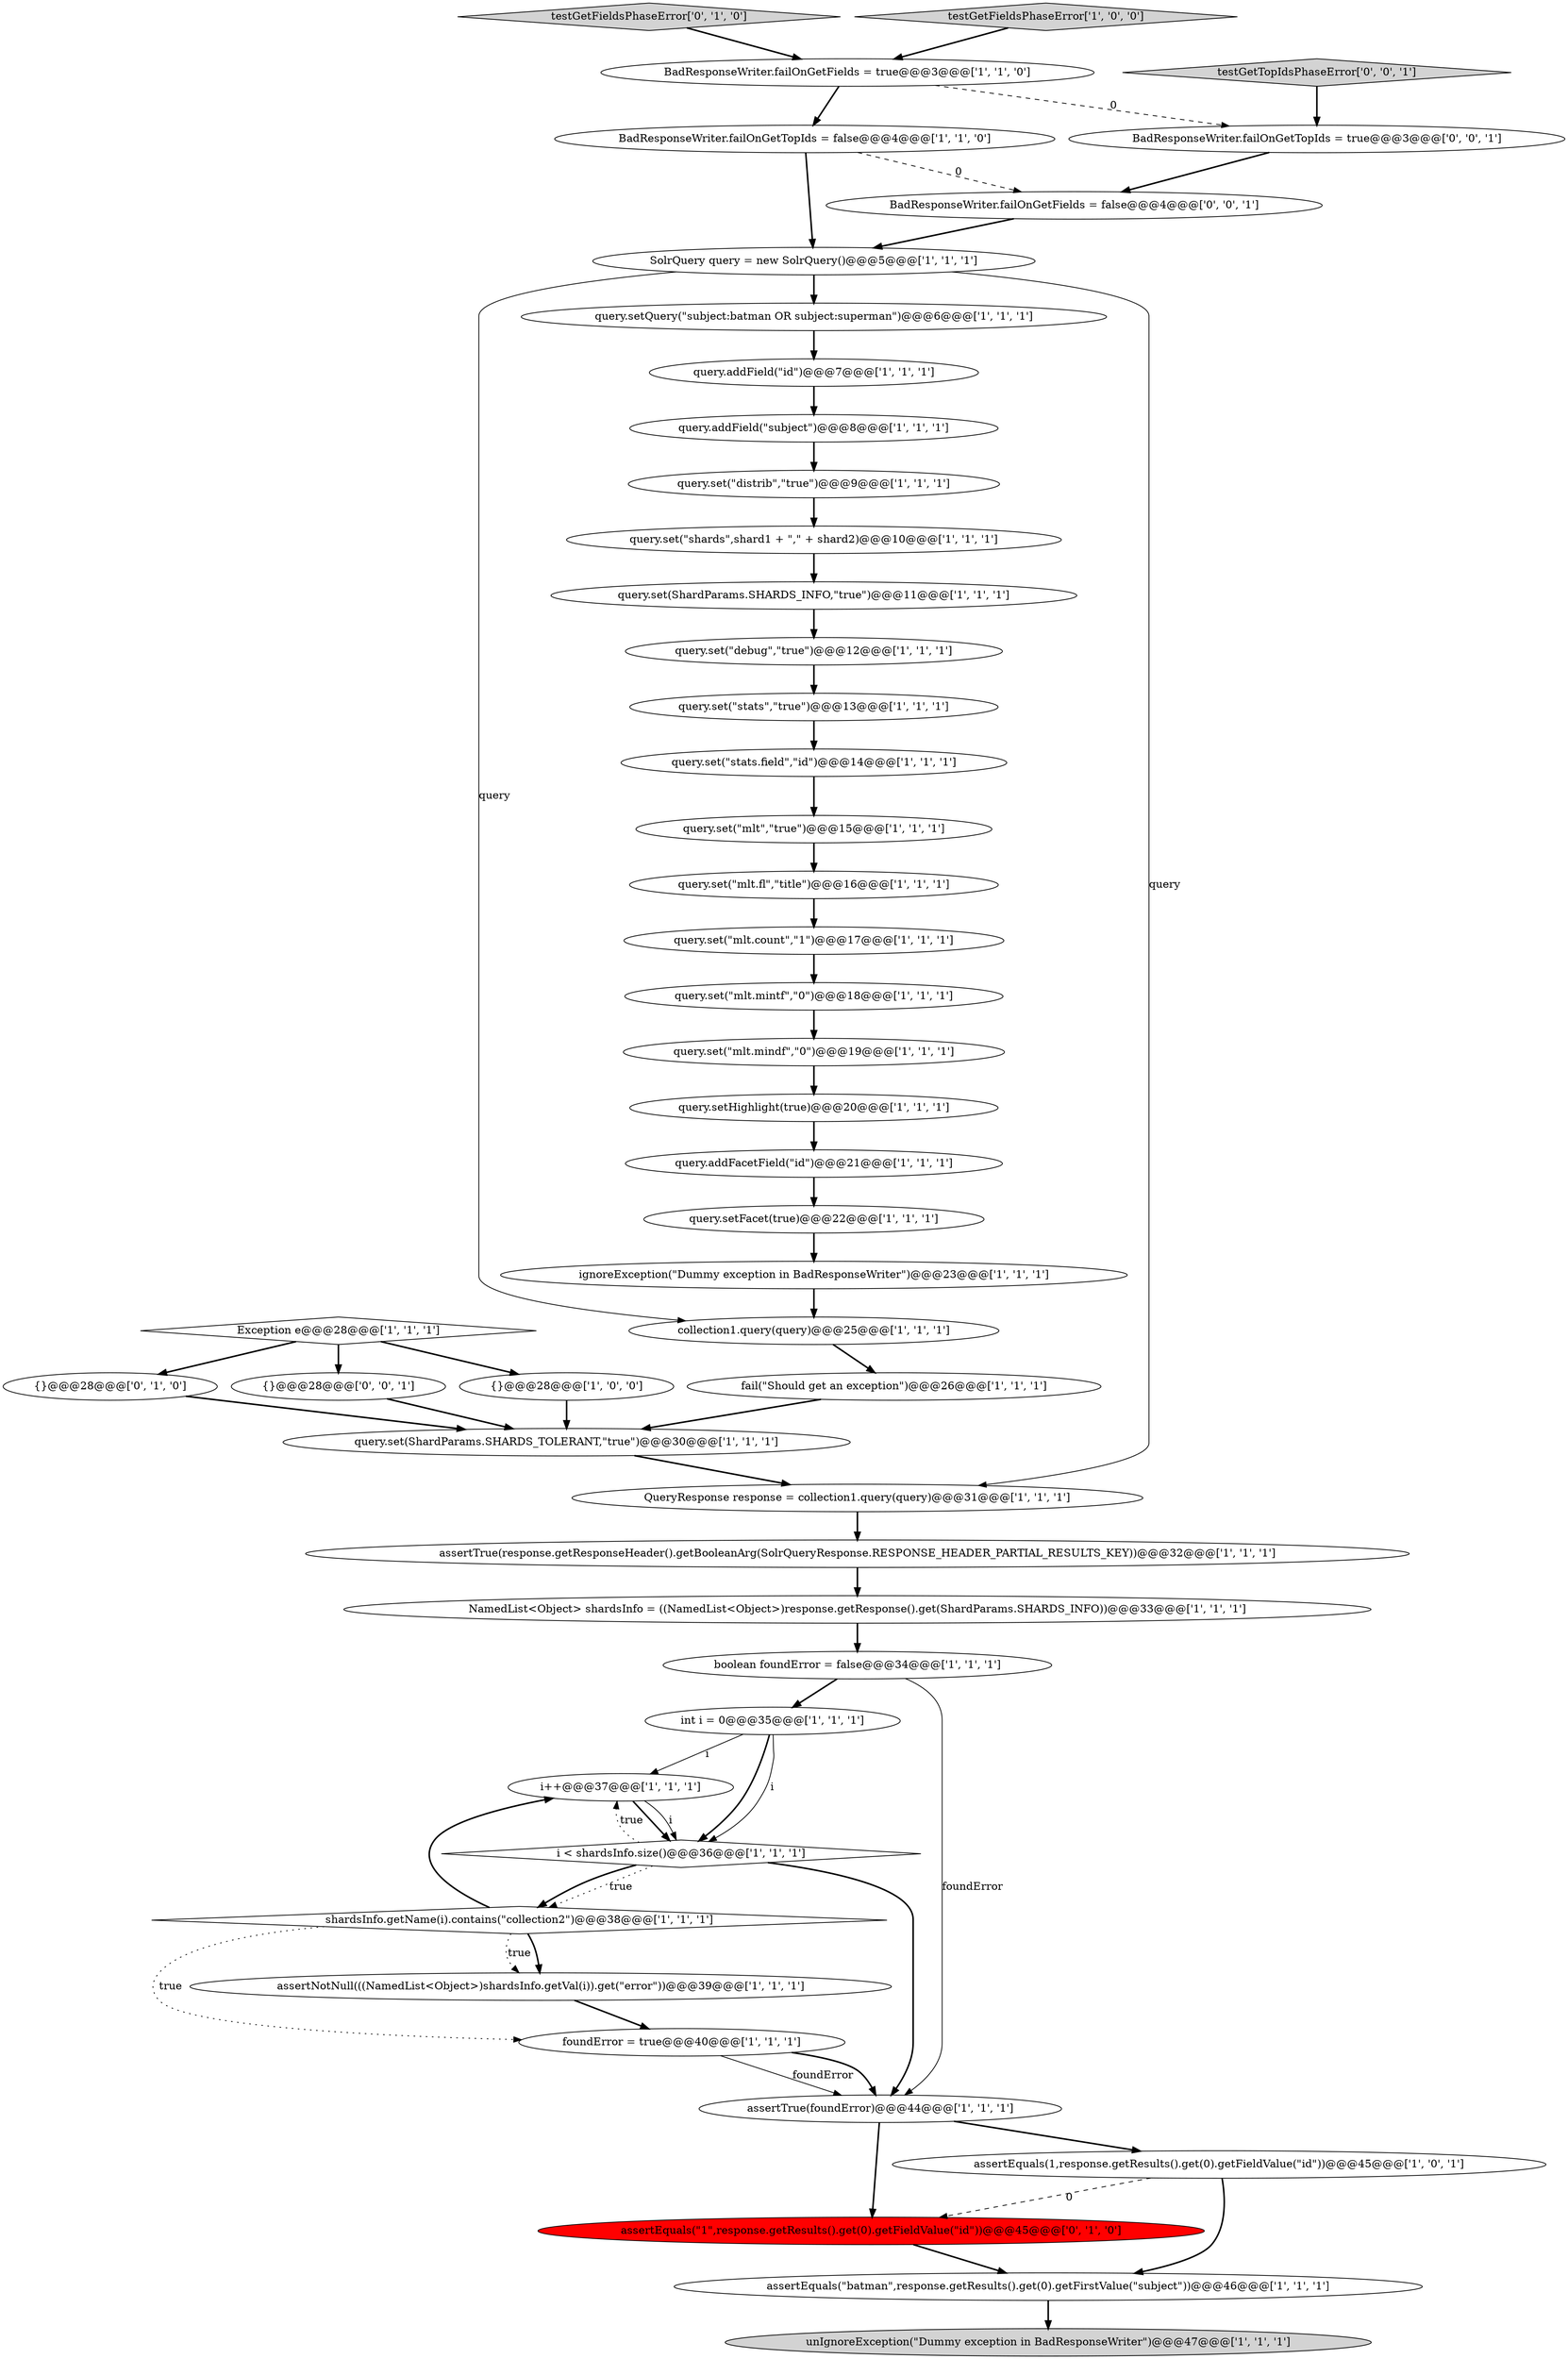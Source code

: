 digraph {
1 [style = filled, label = "ignoreException(\"Dummy exception in BadResponseWriter\")@@@23@@@['1', '1', '1']", fillcolor = white, shape = ellipse image = "AAA0AAABBB1BBB"];
14 [style = filled, label = "fail(\"Should get an exception\")@@@26@@@['1', '1', '1']", fillcolor = white, shape = ellipse image = "AAA0AAABBB1BBB"];
26 [style = filled, label = "query.set(\"stats.field\",\"id\")@@@14@@@['1', '1', '1']", fillcolor = white, shape = ellipse image = "AAA0AAABBB1BBB"];
42 [style = filled, label = "testGetFieldsPhaseError['0', '1', '0']", fillcolor = lightgray, shape = diamond image = "AAA0AAABBB2BBB"];
0 [style = filled, label = "query.set(\"debug\",\"true\")@@@12@@@['1', '1', '1']", fillcolor = white, shape = ellipse image = "AAA0AAABBB1BBB"];
16 [style = filled, label = "assertTrue(foundError)@@@44@@@['1', '1', '1']", fillcolor = white, shape = ellipse image = "AAA0AAABBB1BBB"];
33 [style = filled, label = "assertNotNull(((NamedList<Object>)shardsInfo.getVal(i)).get(\"error\"))@@@39@@@['1', '1', '1']", fillcolor = white, shape = ellipse image = "AAA0AAABBB1BBB"];
27 [style = filled, label = "query.setFacet(true)@@@22@@@['1', '1', '1']", fillcolor = white, shape = ellipse image = "AAA0AAABBB1BBB"];
43 [style = filled, label = "assertEquals(\"1\",response.getResults().get(0).getFieldValue(\"id\"))@@@45@@@['0', '1', '0']", fillcolor = red, shape = ellipse image = "AAA1AAABBB2BBB"];
29 [style = filled, label = "query.set(\"shards\",shard1 + \",\" + shard2)@@@10@@@['1', '1', '1']", fillcolor = white, shape = ellipse image = "AAA0AAABBB1BBB"];
8 [style = filled, label = "query.setHighlight(true)@@@20@@@['1', '1', '1']", fillcolor = white, shape = ellipse image = "AAA0AAABBB1BBB"];
34 [style = filled, label = "query.setQuery(\"subject:batman OR subject:superman\")@@@6@@@['1', '1', '1']", fillcolor = white, shape = ellipse image = "AAA0AAABBB1BBB"];
46 [style = filled, label = "BadResponseWriter.failOnGetTopIds = true@@@3@@@['0', '0', '1']", fillcolor = white, shape = ellipse image = "AAA0AAABBB3BBB"];
4 [style = filled, label = "query.set(\"mlt.count\",\"1\")@@@17@@@['1', '1', '1']", fillcolor = white, shape = ellipse image = "AAA0AAABBB1BBB"];
17 [style = filled, label = "query.set(\"stats\",\"true\")@@@13@@@['1', '1', '1']", fillcolor = white, shape = ellipse image = "AAA0AAABBB1BBB"];
40 [style = filled, label = "BadResponseWriter.failOnGetFields = true@@@3@@@['1', '1', '0']", fillcolor = white, shape = ellipse image = "AAA0AAABBB1BBB"];
44 [style = filled, label = "{}@@@28@@@['0', '0', '1']", fillcolor = white, shape = ellipse image = "AAA0AAABBB3BBB"];
7 [style = filled, label = "{}@@@28@@@['1', '0', '0']", fillcolor = white, shape = ellipse image = "AAA0AAABBB1BBB"];
35 [style = filled, label = "shardsInfo.getName(i).contains(\"collection2\")@@@38@@@['1', '1', '1']", fillcolor = white, shape = diamond image = "AAA0AAABBB1BBB"];
2 [style = filled, label = "unIgnoreException(\"Dummy exception in BadResponseWriter\")@@@47@@@['1', '1', '1']", fillcolor = lightgray, shape = ellipse image = "AAA0AAABBB1BBB"];
45 [style = filled, label = "testGetTopIdsPhaseError['0', '0', '1']", fillcolor = lightgray, shape = diamond image = "AAA0AAABBB3BBB"];
15 [style = filled, label = "foundError = true@@@40@@@['1', '1', '1']", fillcolor = white, shape = ellipse image = "AAA0AAABBB1BBB"];
10 [style = filled, label = "testGetFieldsPhaseError['1', '0', '0']", fillcolor = lightgray, shape = diamond image = "AAA0AAABBB1BBB"];
31 [style = filled, label = "query.set(ShardParams.SHARDS_TOLERANT,\"true\")@@@30@@@['1', '1', '1']", fillcolor = white, shape = ellipse image = "AAA0AAABBB1BBB"];
25 [style = filled, label = "assertTrue(response.getResponseHeader().getBooleanArg(SolrQueryResponse.RESPONSE_HEADER_PARTIAL_RESULTS_KEY))@@@32@@@['1', '1', '1']", fillcolor = white, shape = ellipse image = "AAA0AAABBB1BBB"];
6 [style = filled, label = "i++@@@37@@@['1', '1', '1']", fillcolor = white, shape = ellipse image = "AAA0AAABBB1BBB"];
23 [style = filled, label = "BadResponseWriter.failOnGetTopIds = false@@@4@@@['1', '1', '0']", fillcolor = white, shape = ellipse image = "AAA0AAABBB1BBB"];
28 [style = filled, label = "query.addField(\"subject\")@@@8@@@['1', '1', '1']", fillcolor = white, shape = ellipse image = "AAA0AAABBB1BBB"];
3 [style = filled, label = "query.set(\"mlt.fl\",\"title\")@@@16@@@['1', '1', '1']", fillcolor = white, shape = ellipse image = "AAA0AAABBB1BBB"];
24 [style = filled, label = "query.set(ShardParams.SHARDS_INFO,\"true\")@@@11@@@['1', '1', '1']", fillcolor = white, shape = ellipse image = "AAA0AAABBB1BBB"];
41 [style = filled, label = "{}@@@28@@@['0', '1', '0']", fillcolor = white, shape = ellipse image = "AAA0AAABBB2BBB"];
13 [style = filled, label = "boolean foundError = false@@@34@@@['1', '1', '1']", fillcolor = white, shape = ellipse image = "AAA0AAABBB1BBB"];
12 [style = filled, label = "Exception e@@@28@@@['1', '1', '1']", fillcolor = white, shape = diamond image = "AAA0AAABBB1BBB"];
36 [style = filled, label = "assertEquals(\"batman\",response.getResults().get(0).getFirstValue(\"subject\"))@@@46@@@['1', '1', '1']", fillcolor = white, shape = ellipse image = "AAA0AAABBB1BBB"];
5 [style = filled, label = "query.set(\"distrib\",\"true\")@@@9@@@['1', '1', '1']", fillcolor = white, shape = ellipse image = "AAA0AAABBB1BBB"];
18 [style = filled, label = "query.set(\"mlt.mintf\",\"0\")@@@18@@@['1', '1', '1']", fillcolor = white, shape = ellipse image = "AAA0AAABBB1BBB"];
30 [style = filled, label = "int i = 0@@@35@@@['1', '1', '1']", fillcolor = white, shape = ellipse image = "AAA0AAABBB1BBB"];
22 [style = filled, label = "i < shardsInfo.size()@@@36@@@['1', '1', '1']", fillcolor = white, shape = diamond image = "AAA0AAABBB1BBB"];
37 [style = filled, label = "NamedList<Object> shardsInfo = ((NamedList<Object>)response.getResponse().get(ShardParams.SHARDS_INFO))@@@33@@@['1', '1', '1']", fillcolor = white, shape = ellipse image = "AAA0AAABBB1BBB"];
38 [style = filled, label = "assertEquals(1,response.getResults().get(0).getFieldValue(\"id\"))@@@45@@@['1', '0', '1']", fillcolor = white, shape = ellipse image = "AAA0AAABBB1BBB"];
19 [style = filled, label = "collection1.query(query)@@@25@@@['1', '1', '1']", fillcolor = white, shape = ellipse image = "AAA0AAABBB1BBB"];
39 [style = filled, label = "QueryResponse response = collection1.query(query)@@@31@@@['1', '1', '1']", fillcolor = white, shape = ellipse image = "AAA0AAABBB1BBB"];
21 [style = filled, label = "query.set(\"mlt\",\"true\")@@@15@@@['1', '1', '1']", fillcolor = white, shape = ellipse image = "AAA0AAABBB1BBB"];
11 [style = filled, label = "query.set(\"mlt.mindf\",\"0\")@@@19@@@['1', '1', '1']", fillcolor = white, shape = ellipse image = "AAA0AAABBB1BBB"];
9 [style = filled, label = "query.addFacetField(\"id\")@@@21@@@['1', '1', '1']", fillcolor = white, shape = ellipse image = "AAA0AAABBB1BBB"];
20 [style = filled, label = "SolrQuery query = new SolrQuery()@@@5@@@['1', '1', '1']", fillcolor = white, shape = ellipse image = "AAA0AAABBB1BBB"];
47 [style = filled, label = "BadResponseWriter.failOnGetFields = false@@@4@@@['0', '0', '1']", fillcolor = white, shape = ellipse image = "AAA0AAABBB3BBB"];
32 [style = filled, label = "query.addField(\"id\")@@@7@@@['1', '1', '1']", fillcolor = white, shape = ellipse image = "AAA0AAABBB1BBB"];
15->16 [style = solid, label="foundError"];
5->29 [style = bold, label=""];
23->20 [style = bold, label=""];
17->26 [style = bold, label=""];
28->5 [style = bold, label=""];
27->1 [style = bold, label=""];
30->22 [style = bold, label=""];
12->44 [style = bold, label=""];
35->6 [style = bold, label=""];
6->22 [style = bold, label=""];
22->16 [style = bold, label=""];
33->15 [style = bold, label=""];
24->0 [style = bold, label=""];
0->17 [style = bold, label=""];
20->34 [style = bold, label=""];
18->11 [style = bold, label=""];
43->36 [style = bold, label=""];
35->33 [style = bold, label=""];
38->36 [style = bold, label=""];
4->18 [style = bold, label=""];
7->31 [style = bold, label=""];
13->30 [style = bold, label=""];
38->43 [style = dashed, label="0"];
35->33 [style = dotted, label="true"];
15->16 [style = bold, label=""];
46->47 [style = bold, label=""];
30->22 [style = solid, label="i"];
3->4 [style = bold, label=""];
22->6 [style = dotted, label="true"];
42->40 [style = bold, label=""];
40->23 [style = bold, label=""];
12->7 [style = bold, label=""];
26->21 [style = bold, label=""];
9->27 [style = bold, label=""];
12->41 [style = bold, label=""];
40->46 [style = dashed, label="0"];
13->16 [style = solid, label="foundError"];
20->39 [style = solid, label="query"];
35->15 [style = dotted, label="true"];
19->14 [style = bold, label=""];
23->47 [style = dashed, label="0"];
25->37 [style = bold, label=""];
36->2 [style = bold, label=""];
47->20 [style = bold, label=""];
14->31 [style = bold, label=""];
8->9 [style = bold, label=""];
10->40 [style = bold, label=""];
16->43 [style = bold, label=""];
11->8 [style = bold, label=""];
34->32 [style = bold, label=""];
41->31 [style = bold, label=""];
6->22 [style = solid, label="i"];
22->35 [style = dotted, label="true"];
31->39 [style = bold, label=""];
39->25 [style = bold, label=""];
45->46 [style = bold, label=""];
1->19 [style = bold, label=""];
37->13 [style = bold, label=""];
29->24 [style = bold, label=""];
22->35 [style = bold, label=""];
20->19 [style = solid, label="query"];
32->28 [style = bold, label=""];
44->31 [style = bold, label=""];
16->38 [style = bold, label=""];
30->6 [style = solid, label="i"];
21->3 [style = bold, label=""];
}
